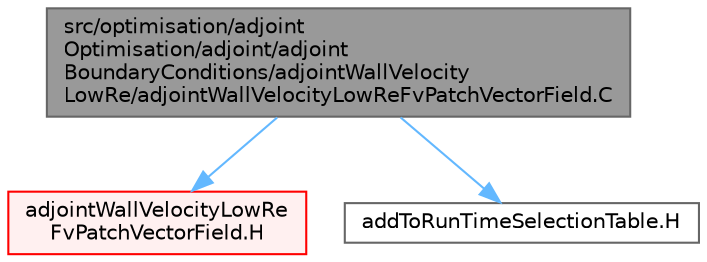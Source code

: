 digraph "src/optimisation/adjointOptimisation/adjoint/adjointBoundaryConditions/adjointWallVelocityLowRe/adjointWallVelocityLowReFvPatchVectorField.C"
{
 // LATEX_PDF_SIZE
  bgcolor="transparent";
  edge [fontname=Helvetica,fontsize=10,labelfontname=Helvetica,labelfontsize=10];
  node [fontname=Helvetica,fontsize=10,shape=box,height=0.2,width=0.4];
  Node1 [id="Node000001",label="src/optimisation/adjoint\lOptimisation/adjoint/adjoint\lBoundaryConditions/adjointWallVelocity\lLowRe/adjointWallVelocityLowReFvPatchVectorField.C",height=0.2,width=0.4,color="gray40", fillcolor="grey60", style="filled", fontcolor="black",tooltip=" "];
  Node1 -> Node2 [id="edge1_Node000001_Node000002",color="steelblue1",style="solid",tooltip=" "];
  Node2 [id="Node000002",label="adjointWallVelocityLowRe\lFvPatchVectorField.H",height=0.2,width=0.4,color="red", fillcolor="#FFF0F0", style="filled",URL="$adjointWallVelocityLowReFvPatchVectorField_8H.html",tooltip=" "];
  Node1 -> Node504 [id="edge2_Node000001_Node000504",color="steelblue1",style="solid",tooltip=" "];
  Node504 [id="Node000504",label="addToRunTimeSelectionTable.H",height=0.2,width=0.4,color="grey40", fillcolor="white", style="filled",URL="$addToRunTimeSelectionTable_8H.html",tooltip="Macros for easy insertion into run-time selection tables."];
}
